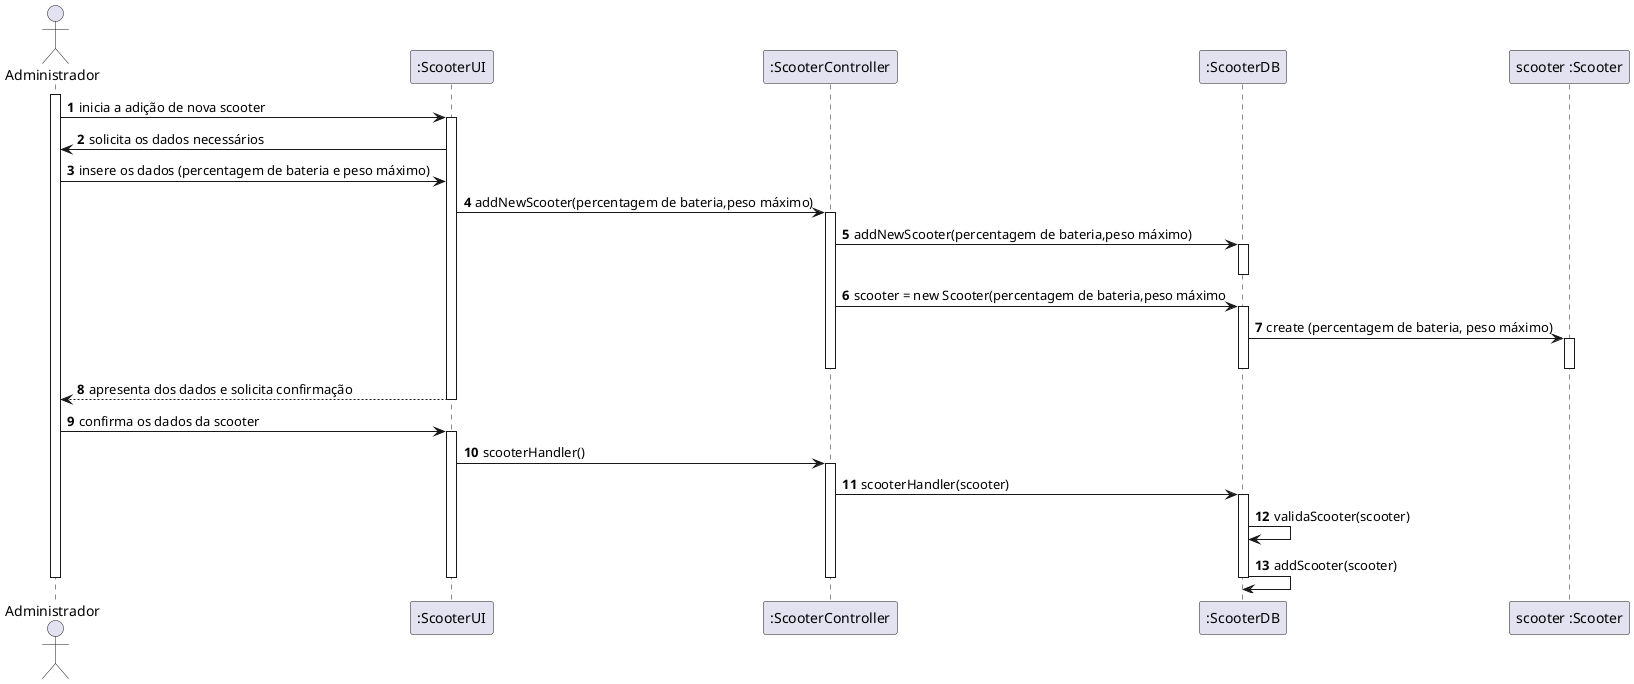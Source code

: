 @startuml
autonumber

actor "Administrador" as ADMIN

participant ":ScooterUI" as UI
participant ":ScooterController" as CTRL
participant ":ScooterDB" as SCHL
participant "scooter :Scooter" as SCOOT

activate ADMIN
ADMIN -> UI : inicia a adição de nova scooter
activate UI
UI -> ADMIN : solicita os dados necessários
ADMIN -> UI : insere os dados (percentagem de bateria e peso máximo)
UI -> CTRL : addNewScooter(percentagem de bateria,peso máximo)
activate CTRL
CTRL -> SCHL : addNewScooter(percentagem de bateria,peso máximo)
activate SCHL
deactivate SCHL
CTRL -> SCHL : scooter = new Scooter(percentagem de bateria,peso máximo
activate SCHL
SCHL -> SCOOT : create (percentagem de bateria, peso máximo)
activate SCOOT
deactivate SCOOT
deactivate SCHL
deactivate CTRL
  
UI --> ADMIN : apresenta dos dados e solicita confirmação
deactivate UI

ADMIN -> UI : confirma os dados da scooter
activate UI 
UI -> CTRL : scooterHandler()
activate CTRL
CTRL -> SCHL : scooterHandler(scooter)
activate SCHL
SCHL -> SCHL : validaScooter(scooter)
SCHL -> SCHL : addScooter(scooter)
deactivate SCHL
deactivate CTRL
deactivate UI
deactivate ADMIN

@enduml